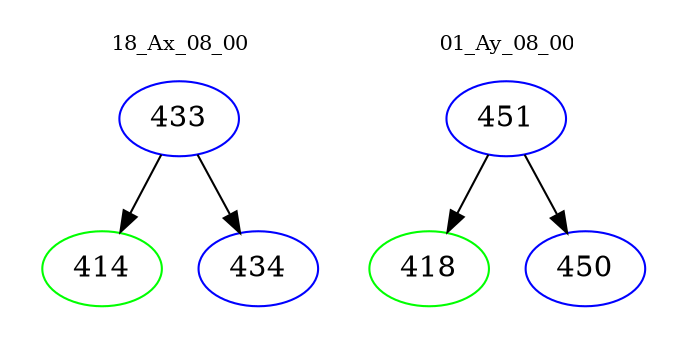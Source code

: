 digraph{
subgraph cluster_0 {
color = white
label = "18_Ax_08_00";
fontsize=10;
T0_433 [label="433", color="blue"]
T0_433 -> T0_414 [color="black"]
T0_414 [label="414", color="green"]
T0_433 -> T0_434 [color="black"]
T0_434 [label="434", color="blue"]
}
subgraph cluster_1 {
color = white
label = "01_Ay_08_00";
fontsize=10;
T1_451 [label="451", color="blue"]
T1_451 -> T1_418 [color="black"]
T1_418 [label="418", color="green"]
T1_451 -> T1_450 [color="black"]
T1_450 [label="450", color="blue"]
}
}
